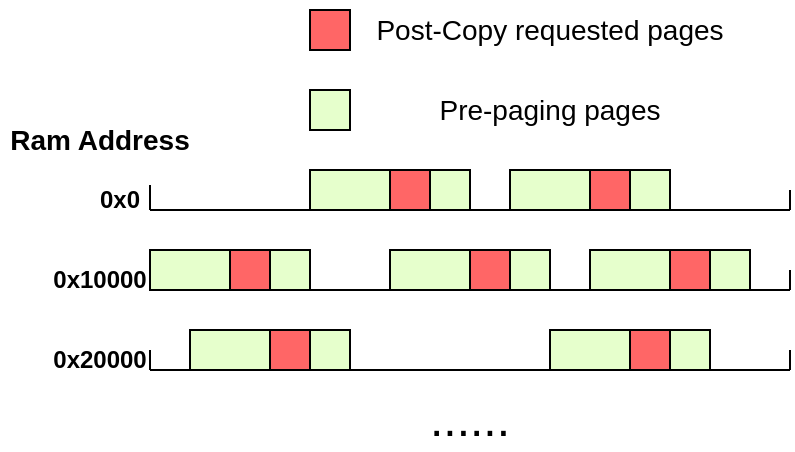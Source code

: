 <mxfile version="19.0.2" type="github">
  <diagram id="0CN0fd5b-UOvor85mZZn" name="Page-1">
    <mxGraphModel dx="1038" dy="579" grid="1" gridSize="10" guides="1" tooltips="1" connect="1" arrows="1" fold="1" page="1" pageScale="1" pageWidth="827" pageHeight="1169" math="0" shadow="0">
      <root>
        <mxCell id="0" />
        <mxCell id="1" parent="0" />
        <mxCell id="6UxJfRHdfDepHarjgbej-1" value="" style="endArrow=none;html=1;rounded=0;" edge="1" parent="1">
          <mxGeometry width="50" height="50" relative="1" as="geometry">
            <mxPoint x="240" y="120" as="sourcePoint" />
            <mxPoint x="560" y="120" as="targetPoint" />
          </mxGeometry>
        </mxCell>
        <mxCell id="6UxJfRHdfDepHarjgbej-2" value="" style="whiteSpace=wrap;html=1;aspect=fixed;fillColor=#FF6666;" vertex="1" parent="1">
          <mxGeometry x="360" y="100" width="20" height="20" as="geometry" />
        </mxCell>
        <mxCell id="6UxJfRHdfDepHarjgbej-3" value="" style="whiteSpace=wrap;html=1;aspect=fixed;fillColor=#FF6666;" vertex="1" parent="1">
          <mxGeometry x="460" y="100" width="20" height="20" as="geometry" />
        </mxCell>
        <mxCell id="6UxJfRHdfDepHarjgbej-4" value="" style="whiteSpace=wrap;html=1;aspect=fixed;fillColor=#FF6666;" vertex="1" parent="1">
          <mxGeometry x="280" y="140" width="20" height="20" as="geometry" />
        </mxCell>
        <mxCell id="6UxJfRHdfDepHarjgbej-5" value="" style="endArrow=none;html=1;rounded=0;" edge="1" parent="1">
          <mxGeometry width="50" height="50" relative="1" as="geometry">
            <mxPoint x="240" y="160" as="sourcePoint" />
            <mxPoint x="560" y="160" as="targetPoint" />
          </mxGeometry>
        </mxCell>
        <mxCell id="6UxJfRHdfDepHarjgbej-8" value="" style="whiteSpace=wrap;html=1;aspect=fixed;fillColor=#FF6666;" vertex="1" parent="1">
          <mxGeometry x="400" y="140" width="20" height="20" as="geometry" />
        </mxCell>
        <mxCell id="6UxJfRHdfDepHarjgbej-9" value="" style="whiteSpace=wrap;html=1;aspect=fixed;fillColor=#FF6666;" vertex="1" parent="1">
          <mxGeometry x="500" y="140" width="20" height="20" as="geometry" />
        </mxCell>
        <mxCell id="6UxJfRHdfDepHarjgbej-10" value="" style="endArrow=none;html=1;rounded=0;" edge="1" parent="1">
          <mxGeometry width="50" height="50" relative="1" as="geometry">
            <mxPoint x="240" y="200" as="sourcePoint" />
            <mxPoint x="560" y="200" as="targetPoint" />
          </mxGeometry>
        </mxCell>
        <mxCell id="6UxJfRHdfDepHarjgbej-11" value="" style="whiteSpace=wrap;html=1;aspect=fixed;fillColor=#FF6666;" vertex="1" parent="1">
          <mxGeometry x="300" y="180" width="20" height="20" as="geometry" />
        </mxCell>
        <mxCell id="6UxJfRHdfDepHarjgbej-13" value="" style="whiteSpace=wrap;html=1;aspect=fixed;fillColor=#FF6666;" vertex="1" parent="1">
          <mxGeometry x="480" y="180" width="20" height="20" as="geometry" />
        </mxCell>
        <mxCell id="6UxJfRHdfDepHarjgbej-14" value="&lt;b&gt;0x0&lt;/b&gt;" style="text;html=1;strokeColor=none;fillColor=none;align=center;verticalAlign=middle;whiteSpace=wrap;rounded=0;" vertex="1" parent="1">
          <mxGeometry x="210" y="100" width="30" height="30" as="geometry" />
        </mxCell>
        <mxCell id="6UxJfRHdfDepHarjgbej-15" value="&lt;b&gt;0x10000&lt;/b&gt;" style="text;html=1;strokeColor=none;fillColor=none;align=center;verticalAlign=middle;whiteSpace=wrap;rounded=0;" vertex="1" parent="1">
          <mxGeometry x="200" y="140" width="30" height="30" as="geometry" />
        </mxCell>
        <mxCell id="6UxJfRHdfDepHarjgbej-16" value="&lt;b&gt;0x20000&lt;/b&gt;" style="text;html=1;strokeColor=none;fillColor=none;align=center;verticalAlign=middle;whiteSpace=wrap;rounded=0;" vertex="1" parent="1">
          <mxGeometry x="200" y="180" width="30" height="30" as="geometry" />
        </mxCell>
        <mxCell id="6UxJfRHdfDepHarjgbej-17" value="" style="endArrow=none;html=1;rounded=0;" edge="1" parent="1">
          <mxGeometry width="50" height="50" relative="1" as="geometry">
            <mxPoint x="240" y="200" as="sourcePoint" />
            <mxPoint x="240" y="200" as="targetPoint" />
            <Array as="points">
              <mxPoint x="240" y="190" />
            </Array>
          </mxGeometry>
        </mxCell>
        <mxCell id="6UxJfRHdfDepHarjgbej-19" value="" style="endArrow=none;html=1;rounded=0;" edge="1" parent="1">
          <mxGeometry width="50" height="50" relative="1" as="geometry">
            <mxPoint x="560" y="200" as="sourcePoint" />
            <mxPoint x="560" y="190" as="targetPoint" />
          </mxGeometry>
        </mxCell>
        <mxCell id="6UxJfRHdfDepHarjgbej-20" value="" style="endArrow=none;html=1;rounded=0;" edge="1" parent="1">
          <mxGeometry width="50" height="50" relative="1" as="geometry">
            <mxPoint x="240" y="160" as="sourcePoint" />
            <mxPoint x="240" y="150" as="targetPoint" />
          </mxGeometry>
        </mxCell>
        <mxCell id="6UxJfRHdfDepHarjgbej-21" value="" style="endArrow=none;html=1;rounded=0;" edge="1" parent="1">
          <mxGeometry width="50" height="50" relative="1" as="geometry">
            <mxPoint x="560" y="160" as="sourcePoint" />
            <mxPoint x="560" y="150" as="targetPoint" />
          </mxGeometry>
        </mxCell>
        <mxCell id="6UxJfRHdfDepHarjgbej-22" value="&lt;font style=&quot;font-size: 14px;&quot;&gt;Post-Copy requested pages&lt;/font&gt;" style="text;html=1;strokeColor=none;fillColor=none;align=center;verticalAlign=middle;whiteSpace=wrap;rounded=0;" vertex="1" parent="1">
          <mxGeometry x="350" y="15" width="180" height="30" as="geometry" />
        </mxCell>
        <mxCell id="6UxJfRHdfDepHarjgbej-23" value="" style="endArrow=none;html=1;rounded=0;entryX=1;entryY=0.25;entryDx=0;entryDy=0;" edge="1" parent="1" target="6UxJfRHdfDepHarjgbej-14">
          <mxGeometry width="50" height="50" relative="1" as="geometry">
            <mxPoint x="240" y="120" as="sourcePoint" />
            <mxPoint x="290" y="70" as="targetPoint" />
          </mxGeometry>
        </mxCell>
        <mxCell id="6UxJfRHdfDepHarjgbej-24" value="" style="endArrow=none;html=1;rounded=0;" edge="1" parent="1">
          <mxGeometry width="50" height="50" relative="1" as="geometry">
            <mxPoint x="560" y="120" as="sourcePoint" />
            <mxPoint x="560" y="110" as="targetPoint" />
          </mxGeometry>
        </mxCell>
        <mxCell id="6UxJfRHdfDepHarjgbej-25" value="" style="rounded=0;whiteSpace=wrap;html=1;fillColor=#E6FFCC;" vertex="1" parent="1">
          <mxGeometry x="320" y="100" width="40" height="20" as="geometry" />
        </mxCell>
        <mxCell id="6UxJfRHdfDepHarjgbej-26" value="" style="rounded=0;whiteSpace=wrap;html=1;fillColor=#E6FFCC;" vertex="1" parent="1">
          <mxGeometry x="420" y="100" width="40" height="20" as="geometry" />
        </mxCell>
        <mxCell id="6UxJfRHdfDepHarjgbej-27" value="" style="rounded=0;whiteSpace=wrap;html=1;fillColor=#E6FFCC;" vertex="1" parent="1">
          <mxGeometry x="240" y="140" width="40" height="20" as="geometry" />
        </mxCell>
        <mxCell id="6UxJfRHdfDepHarjgbej-28" value="" style="rounded=0;whiteSpace=wrap;html=1;fillColor=#E6FFCC;" vertex="1" parent="1">
          <mxGeometry x="360" y="140" width="40" height="20" as="geometry" />
        </mxCell>
        <mxCell id="6UxJfRHdfDepHarjgbej-29" value="" style="rounded=0;whiteSpace=wrap;html=1;fillColor=#E6FFCC;" vertex="1" parent="1">
          <mxGeometry x="460" y="140" width="40" height="20" as="geometry" />
        </mxCell>
        <mxCell id="6UxJfRHdfDepHarjgbej-30" value="" style="rounded=0;whiteSpace=wrap;html=1;fillColor=#E6FFCC;" vertex="1" parent="1">
          <mxGeometry x="260" y="180" width="40" height="20" as="geometry" />
        </mxCell>
        <mxCell id="6UxJfRHdfDepHarjgbej-31" value="" style="rounded=0;whiteSpace=wrap;html=1;fillColor=#E6FFCC;" vertex="1" parent="1">
          <mxGeometry x="440" y="180" width="40" height="20" as="geometry" />
        </mxCell>
        <mxCell id="6UxJfRHdfDepHarjgbej-32" value="" style="rounded=0;whiteSpace=wrap;html=1;fillColor=#E6FFCC;" vertex="1" parent="1">
          <mxGeometry x="380" y="100" width="20" height="20" as="geometry" />
        </mxCell>
        <mxCell id="6UxJfRHdfDepHarjgbej-33" value="" style="rounded=0;whiteSpace=wrap;html=1;fillColor=#E6FFCC;" vertex="1" parent="1">
          <mxGeometry x="480" y="100" width="20" height="20" as="geometry" />
        </mxCell>
        <mxCell id="6UxJfRHdfDepHarjgbej-34" value="" style="rounded=0;whiteSpace=wrap;html=1;fillColor=#E6FFCC;" vertex="1" parent="1">
          <mxGeometry x="300" y="140" width="20" height="20" as="geometry" />
        </mxCell>
        <mxCell id="6UxJfRHdfDepHarjgbej-35" value="" style="rounded=0;whiteSpace=wrap;html=1;fillColor=#E6FFCC;" vertex="1" parent="1">
          <mxGeometry x="420" y="140" width="20" height="20" as="geometry" />
        </mxCell>
        <mxCell id="6UxJfRHdfDepHarjgbej-36" value="" style="rounded=0;whiteSpace=wrap;html=1;fillColor=#E6FFCC;" vertex="1" parent="1">
          <mxGeometry x="520" y="140" width="20" height="20" as="geometry" />
        </mxCell>
        <mxCell id="6UxJfRHdfDepHarjgbej-37" value="" style="rounded=0;whiteSpace=wrap;html=1;fillColor=#E6FFCC;" vertex="1" parent="1">
          <mxGeometry x="320" y="180" width="20" height="20" as="geometry" />
        </mxCell>
        <mxCell id="6UxJfRHdfDepHarjgbej-38" value="" style="rounded=0;whiteSpace=wrap;html=1;fillColor=#E6FFCC;" vertex="1" parent="1">
          <mxGeometry x="500" y="180" width="20" height="20" as="geometry" />
        </mxCell>
        <mxCell id="6UxJfRHdfDepHarjgbej-39" value="" style="rounded=0;whiteSpace=wrap;html=1;fillColor=#FF6666;" vertex="1" parent="1">
          <mxGeometry x="320" y="20" width="20" height="20" as="geometry" />
        </mxCell>
        <mxCell id="6UxJfRHdfDepHarjgbej-40" value="" style="rounded=0;whiteSpace=wrap;html=1;fillColor=#E6FFCC;" vertex="1" parent="1">
          <mxGeometry x="320" y="60" width="20" height="20" as="geometry" />
        </mxCell>
        <mxCell id="6UxJfRHdfDepHarjgbej-41" value="&lt;font style=&quot;font-size: 14px;&quot;&gt;Pre-paging pages&lt;/font&gt;" style="text;html=1;strokeColor=none;fillColor=none;align=center;verticalAlign=middle;whiteSpace=wrap;rounded=0;" vertex="1" parent="1">
          <mxGeometry x="350" y="55" width="180" height="30" as="geometry" />
        </mxCell>
        <mxCell id="6UxJfRHdfDepHarjgbej-42" value="&lt;b&gt;Ram Address&lt;/b&gt;" style="text;html=1;strokeColor=none;fillColor=none;align=center;verticalAlign=middle;whiteSpace=wrap;rounded=0;fontSize=14;" vertex="1" parent="1">
          <mxGeometry x="165" y="70" width="100" height="30" as="geometry" />
        </mxCell>
        <mxCell id="6UxJfRHdfDepHarjgbej-43" value="&lt;font style=&quot;font-size: 24px;&quot;&gt;......&lt;/font&gt;" style="text;html=1;strokeColor=none;fillColor=none;align=center;verticalAlign=middle;whiteSpace=wrap;rounded=0;fontSize=14;" vertex="1" parent="1">
          <mxGeometry x="370" y="210" width="60" height="30" as="geometry" />
        </mxCell>
      </root>
    </mxGraphModel>
  </diagram>
</mxfile>
